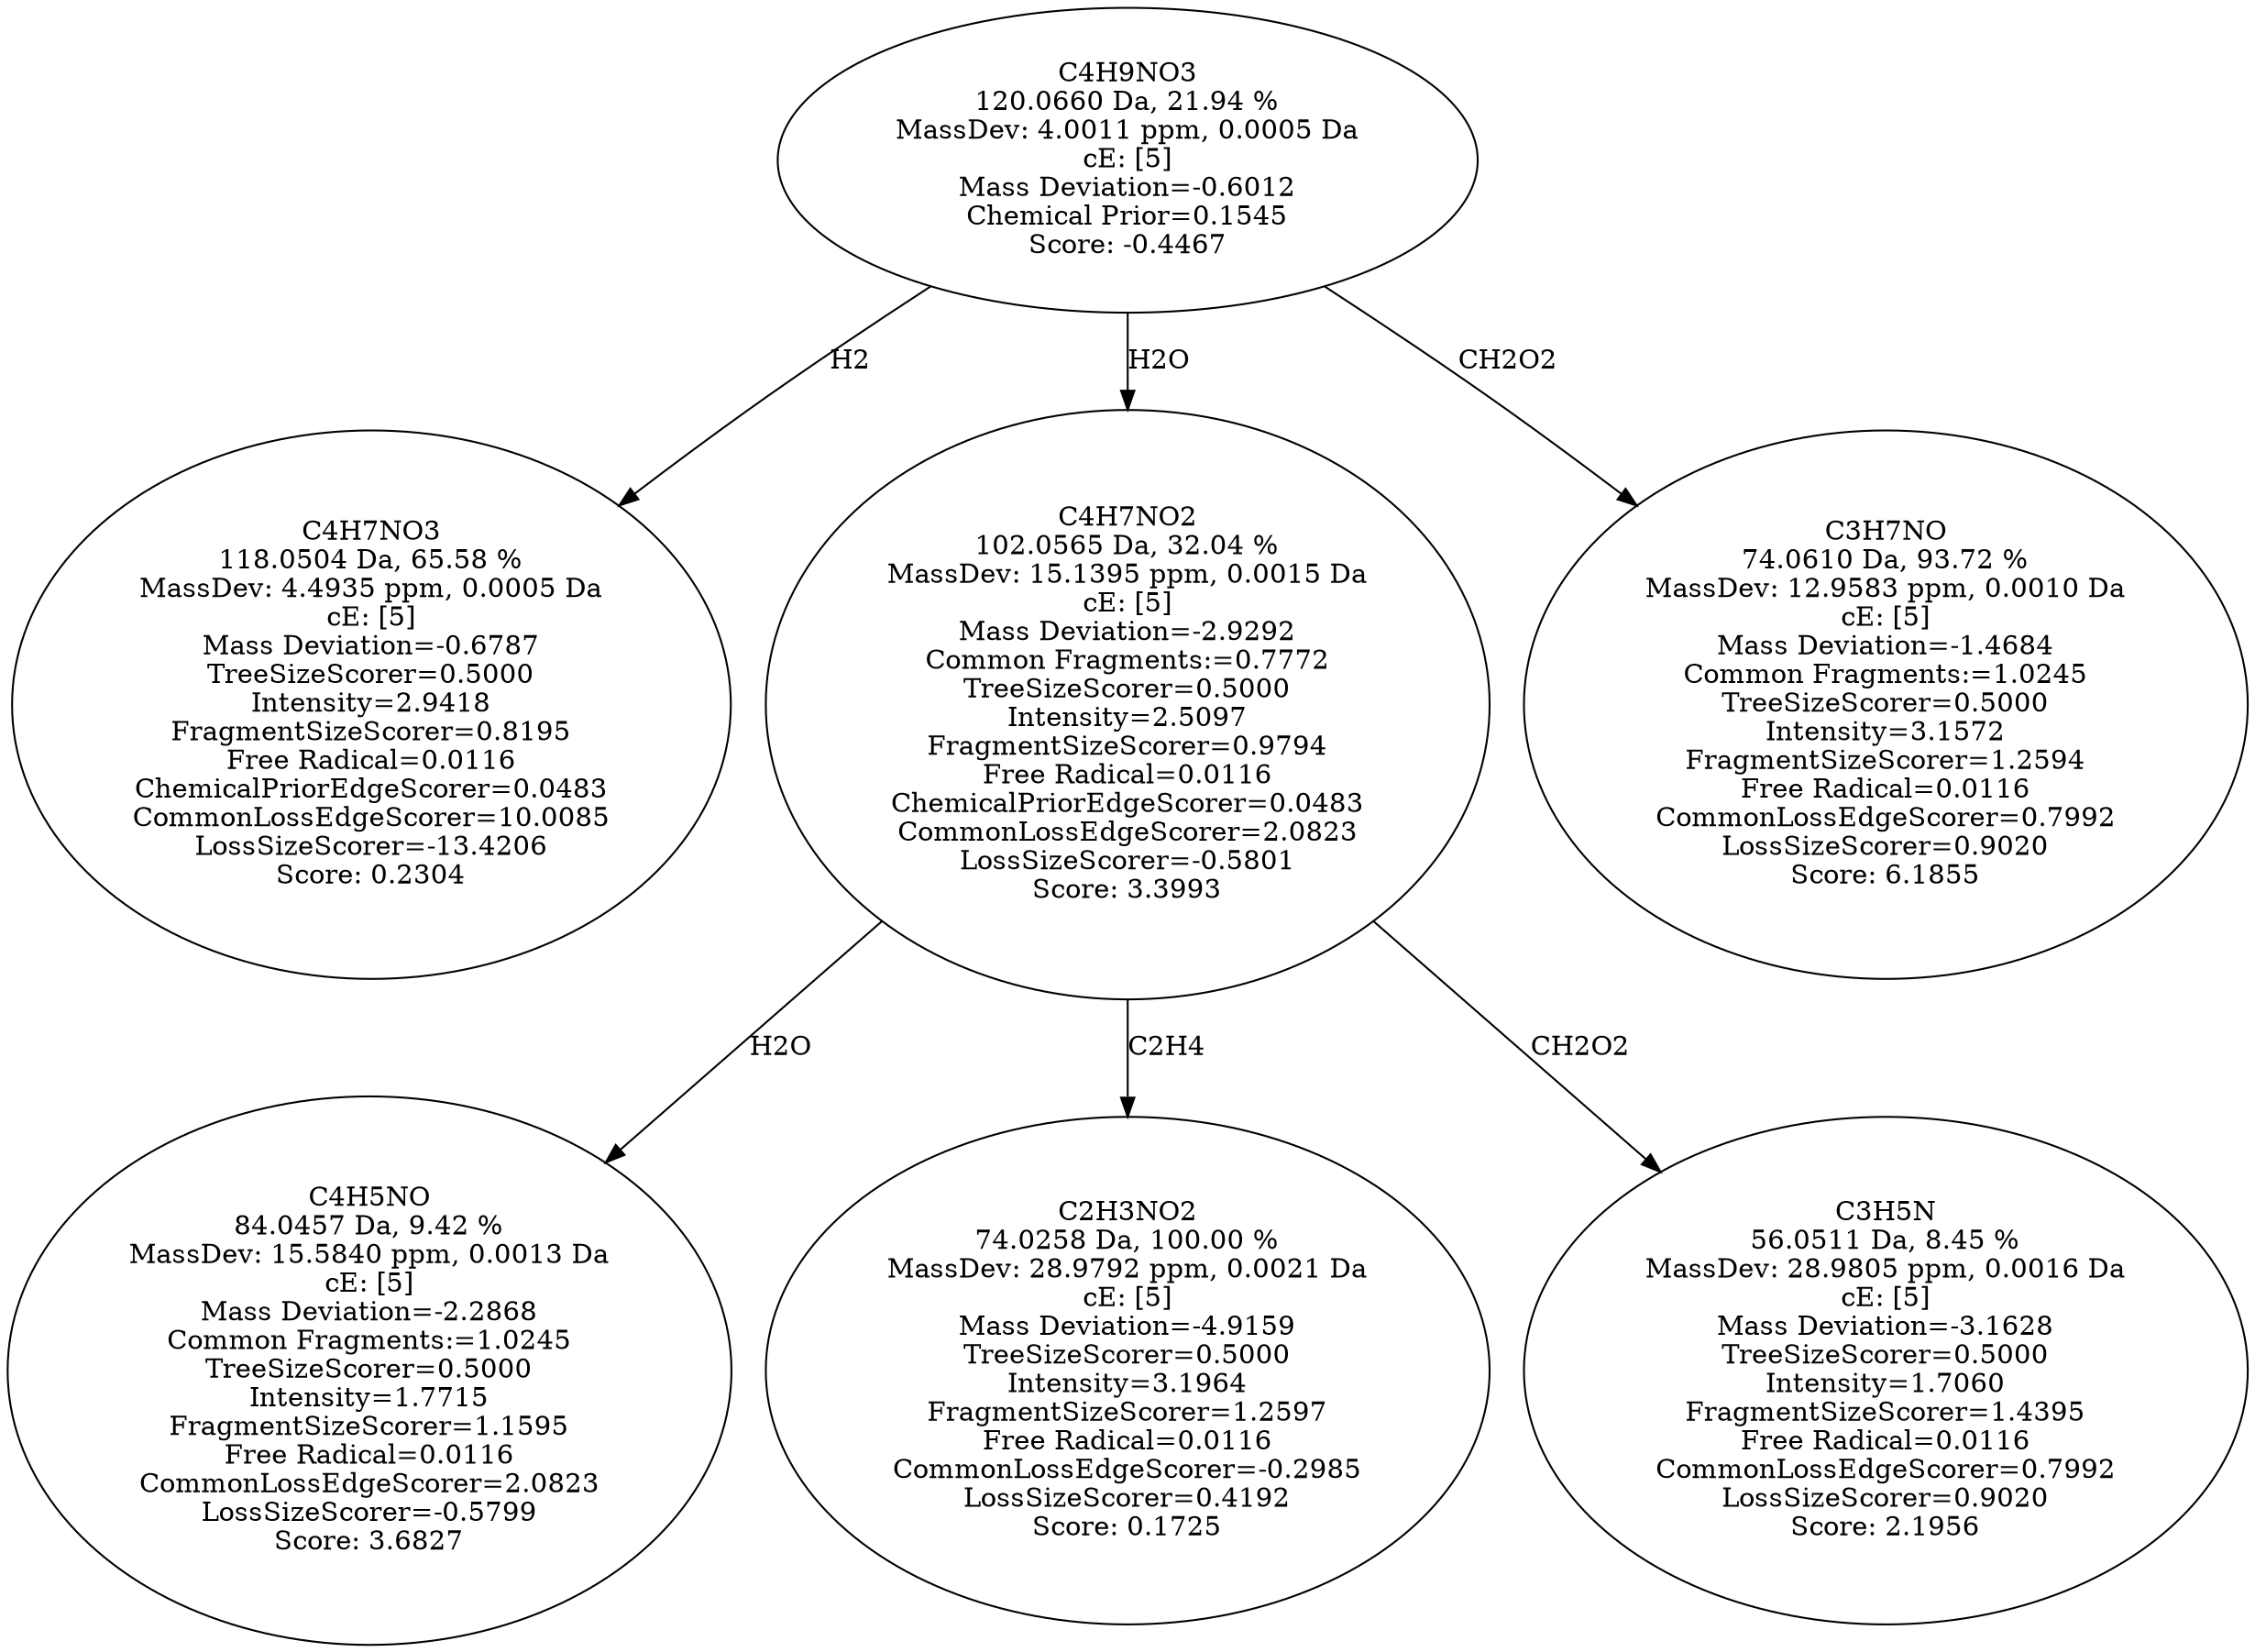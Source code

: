 strict digraph {
v1 [label="C4H7NO3\n118.0504 Da, 65.58 %\nMassDev: 4.4935 ppm, 0.0005 Da\ncE: [5]\nMass Deviation=-0.6787\nTreeSizeScorer=0.5000\nIntensity=2.9418\nFragmentSizeScorer=0.8195\nFree Radical=0.0116\nChemicalPriorEdgeScorer=0.0483\nCommonLossEdgeScorer=10.0085\nLossSizeScorer=-13.4206\nScore: 0.2304"];
v2 [label="C4H5NO\n84.0457 Da, 9.42 %\nMassDev: 15.5840 ppm, 0.0013 Da\ncE: [5]\nMass Deviation=-2.2868\nCommon Fragments:=1.0245\nTreeSizeScorer=0.5000\nIntensity=1.7715\nFragmentSizeScorer=1.1595\nFree Radical=0.0116\nCommonLossEdgeScorer=2.0823\nLossSizeScorer=-0.5799\nScore: 3.6827"];
v3 [label="C2H3NO2\n74.0258 Da, 100.00 %\nMassDev: 28.9792 ppm, 0.0021 Da\ncE: [5]\nMass Deviation=-4.9159\nTreeSizeScorer=0.5000\nIntensity=3.1964\nFragmentSizeScorer=1.2597\nFree Radical=0.0116\nCommonLossEdgeScorer=-0.2985\nLossSizeScorer=0.4192\nScore: 0.1725"];
v4 [label="C3H5N\n56.0511 Da, 8.45 %\nMassDev: 28.9805 ppm, 0.0016 Da\ncE: [5]\nMass Deviation=-3.1628\nTreeSizeScorer=0.5000\nIntensity=1.7060\nFragmentSizeScorer=1.4395\nFree Radical=0.0116\nCommonLossEdgeScorer=0.7992\nLossSizeScorer=0.9020\nScore: 2.1956"];
v5 [label="C4H7NO2\n102.0565 Da, 32.04 %\nMassDev: 15.1395 ppm, 0.0015 Da\ncE: [5]\nMass Deviation=-2.9292\nCommon Fragments:=0.7772\nTreeSizeScorer=0.5000\nIntensity=2.5097\nFragmentSizeScorer=0.9794\nFree Radical=0.0116\nChemicalPriorEdgeScorer=0.0483\nCommonLossEdgeScorer=2.0823\nLossSizeScorer=-0.5801\nScore: 3.3993"];
v6 [label="C3H7NO\n74.0610 Da, 93.72 %\nMassDev: 12.9583 ppm, 0.0010 Da\ncE: [5]\nMass Deviation=-1.4684\nCommon Fragments:=1.0245\nTreeSizeScorer=0.5000\nIntensity=3.1572\nFragmentSizeScorer=1.2594\nFree Radical=0.0116\nCommonLossEdgeScorer=0.7992\nLossSizeScorer=0.9020\nScore: 6.1855"];
v7 [label="C4H9NO3\n120.0660 Da, 21.94 %\nMassDev: 4.0011 ppm, 0.0005 Da\ncE: [5]\nMass Deviation=-0.6012\nChemical Prior=0.1545\nScore: -0.4467"];
v7 -> v1 [label="H2"];
v5 -> v2 [label="H2O"];
v5 -> v3 [label="C2H4"];
v5 -> v4 [label="CH2O2"];
v7 -> v5 [label="H2O"];
v7 -> v6 [label="CH2O2"];
}